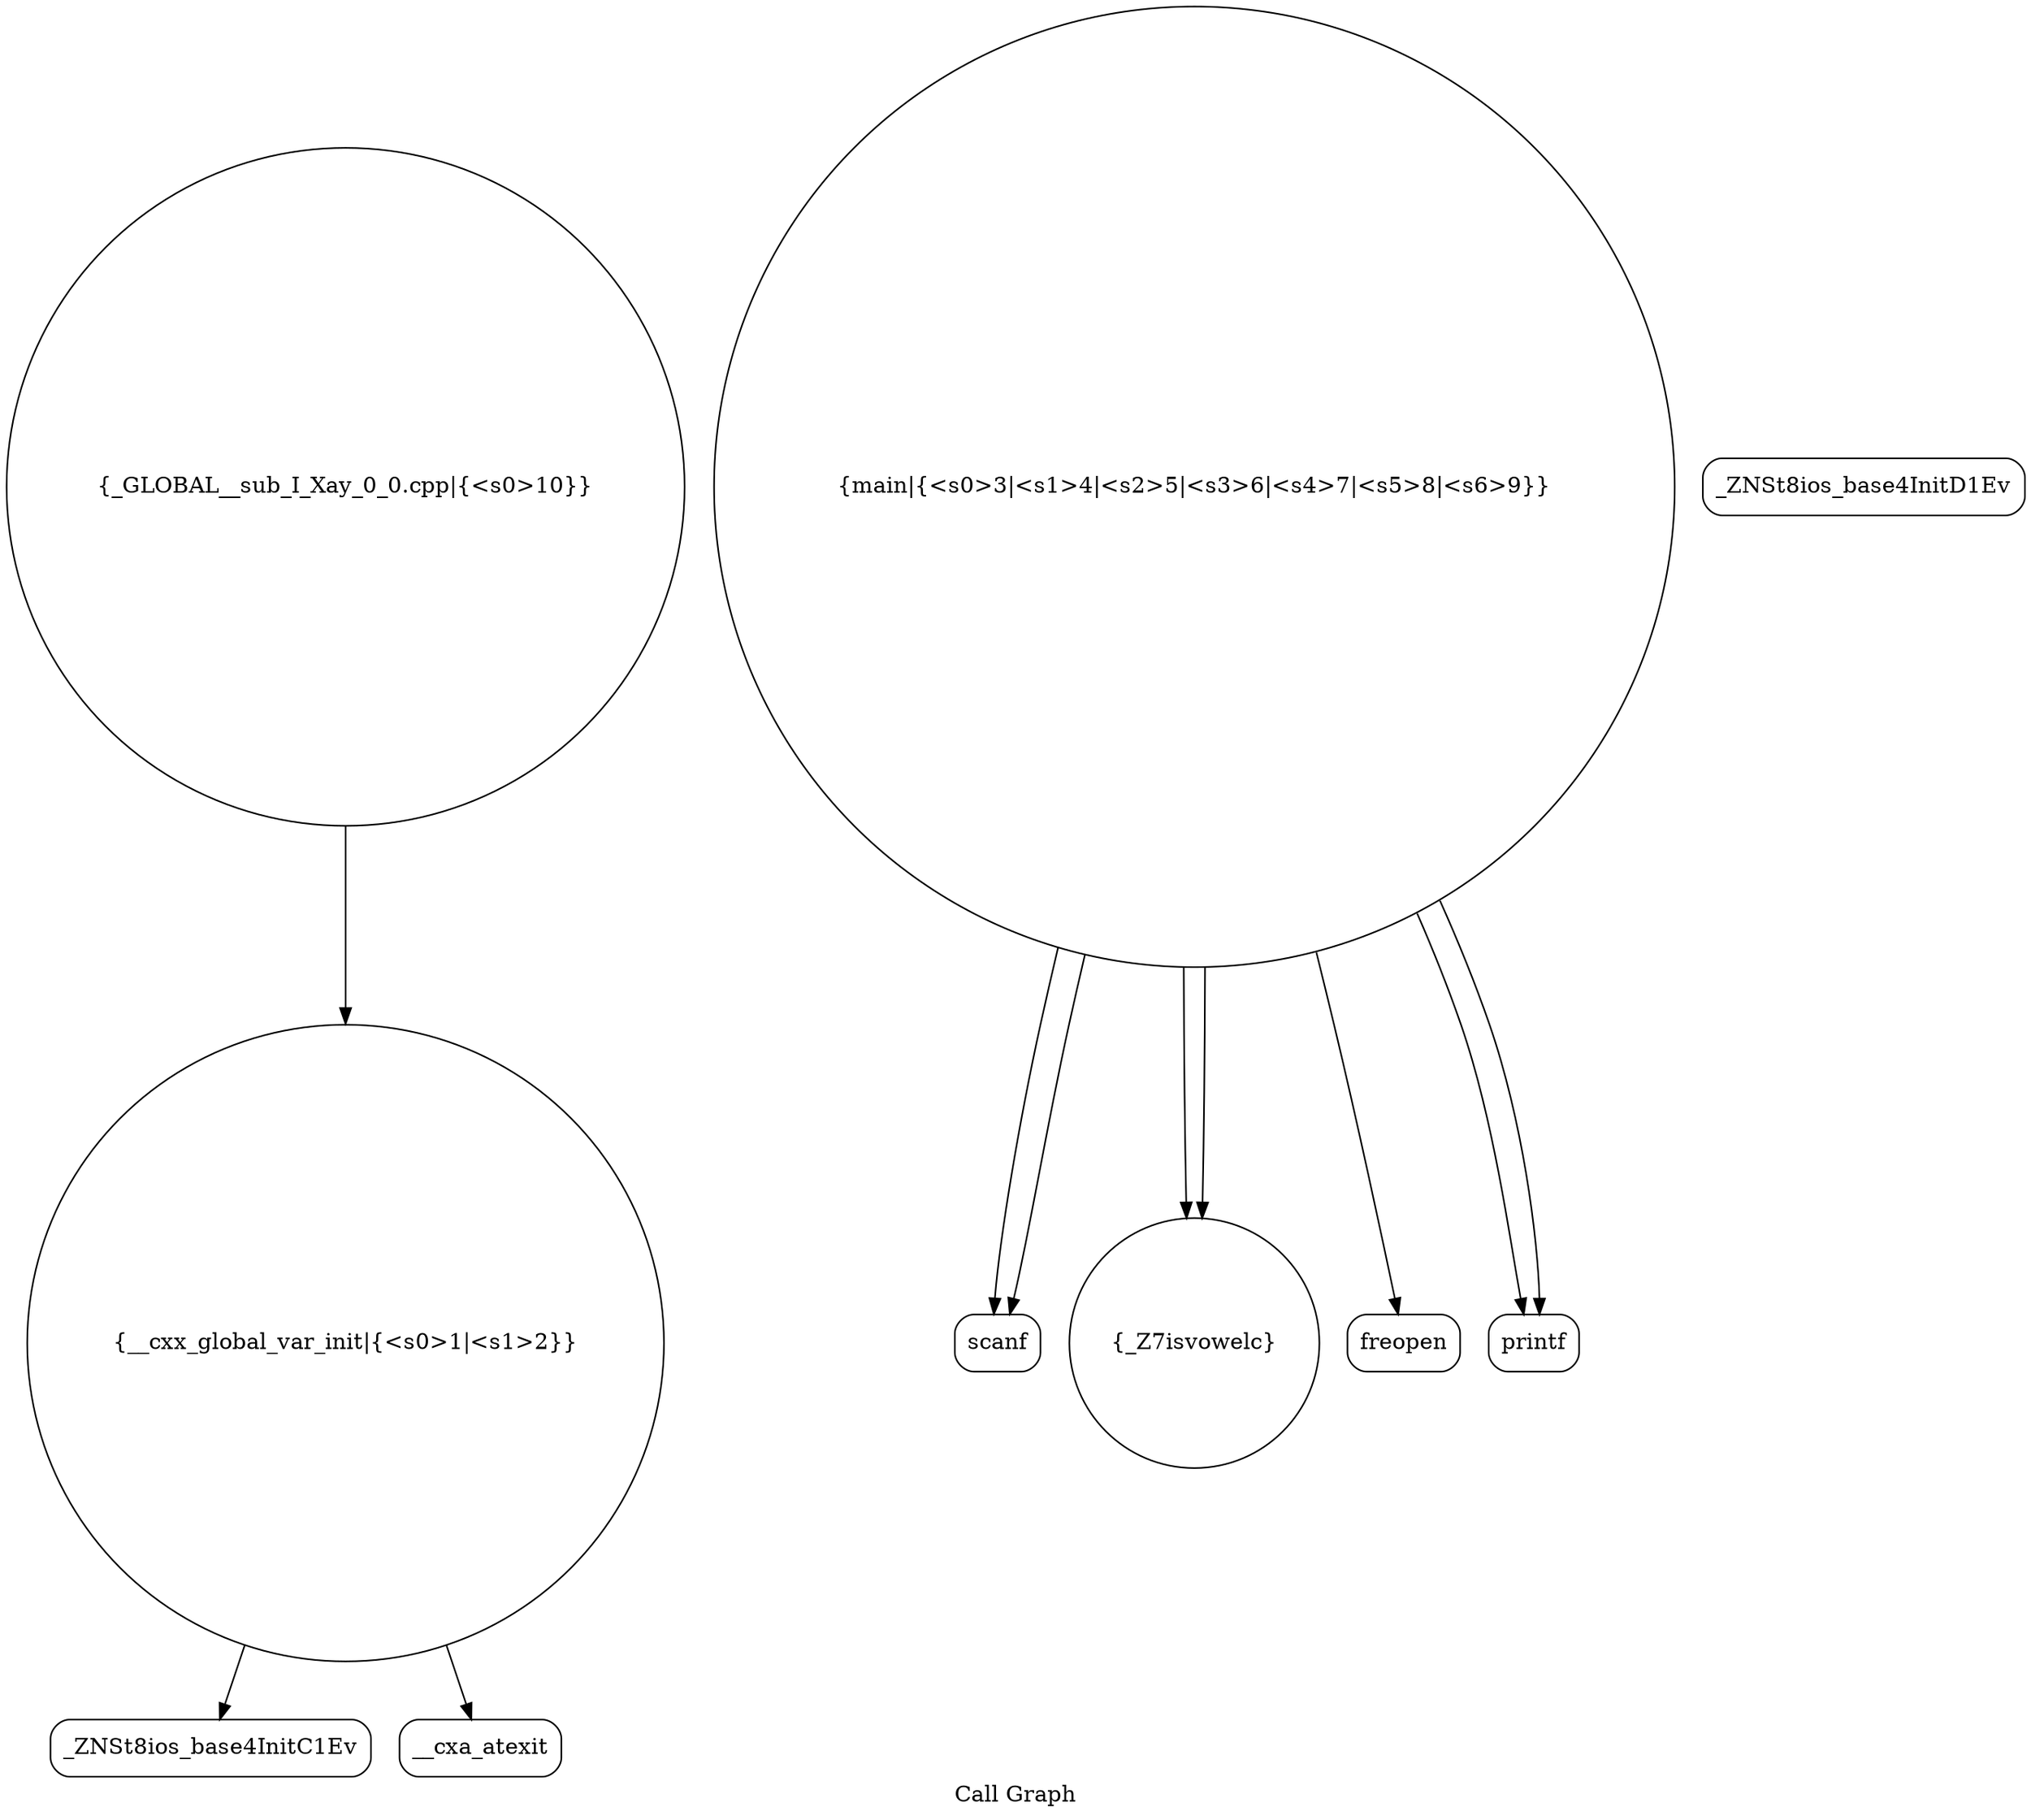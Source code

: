 digraph "Call Graph" {
	label="Call Graph";

	Node0x55d96953c900 [shape=record,shape=circle,label="{__cxx_global_var_init|{<s0>1|<s1>2}}"];
	Node0x55d96953c900:s0 -> Node0x55d96953cd90[color=black];
	Node0x55d96953c900:s1 -> Node0x55d96953ce90[color=black];
	Node0x55d96953d090 [shape=record,shape=Mrecord,label="{scanf}"];
	Node0x55d96953ce10 [shape=record,shape=Mrecord,label="{_ZNSt8ios_base4InitD1Ev}"];
	Node0x55d96953d190 [shape=record,shape=circle,label="{_GLOBAL__sub_I_Xay_0_0.cpp|{<s0>10}}"];
	Node0x55d96953d190:s0 -> Node0x55d96953c900[color=black];
	Node0x55d96953cf10 [shape=record,shape=circle,label="{_Z7isvowelc}"];
	Node0x55d96953d010 [shape=record,shape=Mrecord,label="{freopen}"];
	Node0x55d96953cd90 [shape=record,shape=Mrecord,label="{_ZNSt8ios_base4InitC1Ev}"];
	Node0x55d96953d110 [shape=record,shape=Mrecord,label="{printf}"];
	Node0x55d96953ce90 [shape=record,shape=Mrecord,label="{__cxa_atexit}"];
	Node0x55d96953cf90 [shape=record,shape=circle,label="{main|{<s0>3|<s1>4|<s2>5|<s3>6|<s4>7|<s5>8|<s6>9}}"];
	Node0x55d96953cf90:s0 -> Node0x55d96953d010[color=black];
	Node0x55d96953cf90:s1 -> Node0x55d96953d090[color=black];
	Node0x55d96953cf90:s2 -> Node0x55d96953d110[color=black];
	Node0x55d96953cf90:s3 -> Node0x55d96953d090[color=black];
	Node0x55d96953cf90:s4 -> Node0x55d96953cf10[color=black];
	Node0x55d96953cf90:s5 -> Node0x55d96953cf10[color=black];
	Node0x55d96953cf90:s6 -> Node0x55d96953d110[color=black];
}
